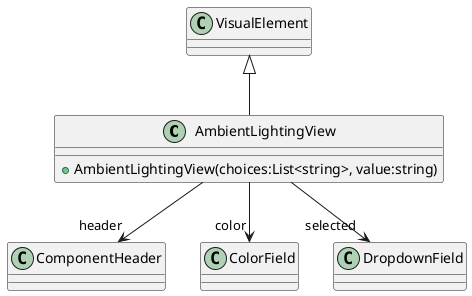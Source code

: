 @startuml
class AmbientLightingView {
    + AmbientLightingView(choices:List<string>, value:string)
}
VisualElement <|-- AmbientLightingView
AmbientLightingView --> "header" ComponentHeader
AmbientLightingView --> "color" ColorField
AmbientLightingView --> "selected" DropdownField
@enduml
